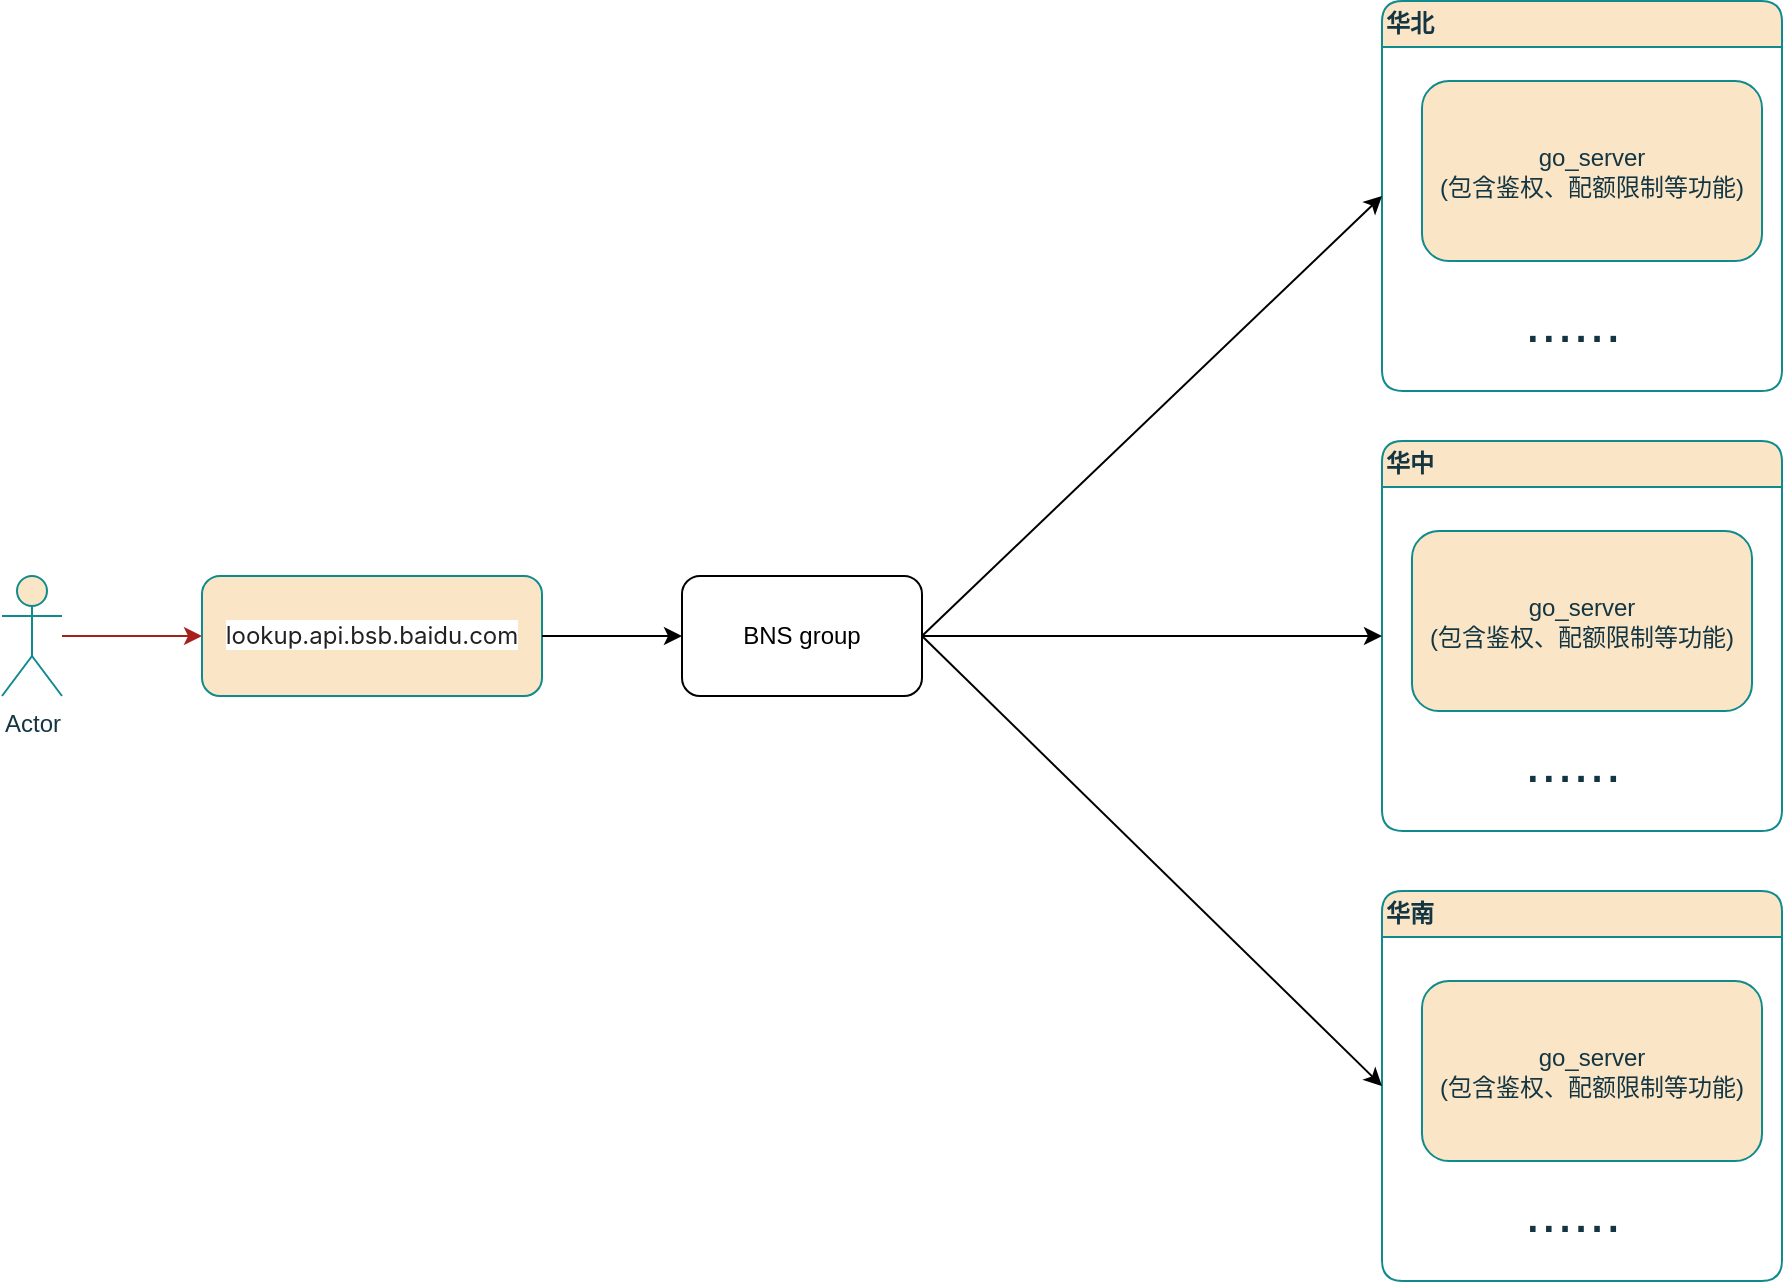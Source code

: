 <mxfile version="24.7.17">
  <diagram name="第 1 页" id="GIshXW5_Brh-tKpvZRBz">
    <mxGraphModel dx="2074" dy="1121" grid="1" gridSize="10" guides="1" tooltips="1" connect="1" arrows="1" fold="1" page="1" pageScale="1" pageWidth="3300" pageHeight="4681" math="0" shadow="0">
      <root>
        <mxCell id="0" />
        <mxCell id="1" parent="0" />
        <mxCell id="ijtOOCtE1cVueJehVMij-1" style="edgeStyle=orthogonalEdgeStyle;rounded=1;orthogonalLoop=1;jettySize=auto;html=1;entryX=0;entryY=0.5;entryDx=0;entryDy=0;labelBackgroundColor=none;strokeColor=#A8201A;fontColor=default;" edge="1" parent="1" source="ijtOOCtE1cVueJehVMij-2" target="ijtOOCtE1cVueJehVMij-3">
          <mxGeometry relative="1" as="geometry" />
        </mxCell>
        <mxCell id="ijtOOCtE1cVueJehVMij-2" value="Actor" style="shape=umlActor;verticalLabelPosition=bottom;verticalAlign=top;html=1;outlineConnect=0;rounded=1;labelBackgroundColor=none;fillColor=#FAE5C7;strokeColor=#0F8B8D;fontColor=#143642;" vertex="1" parent="1">
          <mxGeometry x="220" y="370" width="30" height="60" as="geometry" />
        </mxCell>
        <mxCell id="ijtOOCtE1cVueJehVMij-3" value="&lt;span style=&quot;color: rgb(33, 33, 33); font-family: Inter, system-ui, -apple-system, &amp;quot;system-ui&amp;quot;, &amp;quot;Segoe UI&amp;quot;, Roboto, Oxygen, Ubuntu, Cantarell, &amp;quot;Fira Sans&amp;quot;, &amp;quot;Droid Sans&amp;quot;, Helvetica, Arial, sans-serif; text-align: left; white-space-collapse: preserve; background-color: rgb(255, 255, 255);&quot;&gt;lookup.api.bsb.baidu.com&lt;/span&gt;" style="rounded=1;whiteSpace=wrap;html=1;labelBackgroundColor=none;fillColor=#FAE5C7;strokeColor=#0F8B8D;fontColor=#143642;" vertex="1" parent="1">
          <mxGeometry x="320" y="370" width="170" height="60" as="geometry" />
        </mxCell>
        <mxCell id="ijtOOCtE1cVueJehVMij-4" value="华北&amp;nbsp;" style="swimlane;whiteSpace=wrap;html=1;align=left;rounded=1;labelBackgroundColor=none;fillColor=#FAE5C7;strokeColor=#0F8B8D;fontColor=#143642;" vertex="1" parent="1">
          <mxGeometry x="910" y="82.5" width="200" height="195" as="geometry">
            <mxRectangle x="640" y="90" width="130" height="30" as="alternateBounds" />
          </mxGeometry>
        </mxCell>
        <mxCell id="ijtOOCtE1cVueJehVMij-5" value="go_server&lt;div&gt;(包含鉴权、配额限制等功能)&lt;/div&gt;" style="rounded=1;whiteSpace=wrap;html=1;labelBackgroundColor=none;fillColor=#FAE5C7;strokeColor=#0F8B8D;fontColor=#143642;" vertex="1" parent="ijtOOCtE1cVueJehVMij-4">
          <mxGeometry x="20" y="40" width="170" height="90" as="geometry" />
        </mxCell>
        <mxCell id="ijtOOCtE1cVueJehVMij-7" value="&lt;font style=&quot;font-size: 29px;&quot;&gt;......&lt;/font&gt;" style="text;html=1;align=center;verticalAlign=middle;resizable=0;points=[];autosize=1;strokeColor=none;fillColor=none;fontColor=#143642;" vertex="1" parent="ijtOOCtE1cVueJehVMij-4">
          <mxGeometry x="60" y="135" width="70" height="50" as="geometry" />
        </mxCell>
        <mxCell id="ijtOOCtE1cVueJehVMij-8" value="华中" style="swimlane;whiteSpace=wrap;html=1;align=left;rounded=1;labelBackgroundColor=none;fillColor=#FAE5C7;strokeColor=#0F8B8D;fontColor=#143642;" vertex="1" parent="1">
          <mxGeometry x="910" y="302.5" width="200" height="195" as="geometry">
            <mxRectangle x="640" y="90" width="130" height="30" as="alternateBounds" />
          </mxGeometry>
        </mxCell>
        <mxCell id="ijtOOCtE1cVueJehVMij-11" value="&lt;font style=&quot;font-size: 29px;&quot;&gt;......&lt;/font&gt;" style="text;html=1;align=center;verticalAlign=middle;resizable=0;points=[];autosize=1;strokeColor=none;fillColor=none;fontColor=#143642;" vertex="1" parent="ijtOOCtE1cVueJehVMij-8">
          <mxGeometry x="60" y="135" width="70" height="50" as="geometry" />
        </mxCell>
        <mxCell id="ijtOOCtE1cVueJehVMij-22" value="go_server&lt;div&gt;(包含鉴权、配额限制等功能)&lt;/div&gt;" style="rounded=1;whiteSpace=wrap;html=1;labelBackgroundColor=none;fillColor=#FAE5C7;strokeColor=#0F8B8D;fontColor=#143642;" vertex="1" parent="ijtOOCtE1cVueJehVMij-8">
          <mxGeometry x="15" y="45" width="170" height="90" as="geometry" />
        </mxCell>
        <mxCell id="ijtOOCtE1cVueJehVMij-12" value="华南" style="swimlane;whiteSpace=wrap;html=1;align=left;rounded=1;labelBackgroundColor=none;fillColor=#FAE5C7;strokeColor=#0F8B8D;fontColor=#143642;" vertex="1" parent="1">
          <mxGeometry x="910" y="527.5" width="200" height="195" as="geometry">
            <mxRectangle x="640" y="90" width="130" height="30" as="alternateBounds" />
          </mxGeometry>
        </mxCell>
        <mxCell id="ijtOOCtE1cVueJehVMij-15" value="&lt;font style=&quot;font-size: 29px;&quot;&gt;......&lt;/font&gt;" style="text;html=1;align=center;verticalAlign=middle;resizable=0;points=[];autosize=1;strokeColor=none;fillColor=none;fontColor=#143642;" vertex="1" parent="ijtOOCtE1cVueJehVMij-12">
          <mxGeometry x="60" y="135" width="70" height="50" as="geometry" />
        </mxCell>
        <mxCell id="ijtOOCtE1cVueJehVMij-23" value="go_server&lt;div&gt;(包含鉴权、配额限制等功能)&lt;/div&gt;" style="rounded=1;whiteSpace=wrap;html=1;labelBackgroundColor=none;fillColor=#FAE5C7;strokeColor=#0F8B8D;fontColor=#143642;" vertex="1" parent="ijtOOCtE1cVueJehVMij-12">
          <mxGeometry x="20" y="45" width="170" height="90" as="geometry" />
        </mxCell>
        <mxCell id="ijtOOCtE1cVueJehVMij-16" value="BNS group" style="rounded=1;whiteSpace=wrap;html=1;" vertex="1" parent="1">
          <mxGeometry x="560" y="370" width="120" height="60" as="geometry" />
        </mxCell>
        <mxCell id="ijtOOCtE1cVueJehVMij-17" value="" style="endArrow=classic;html=1;rounded=0;exitX=1;exitY=0.5;exitDx=0;exitDy=0;entryX=0;entryY=0.5;entryDx=0;entryDy=0;" edge="1" parent="1" source="ijtOOCtE1cVueJehVMij-3" target="ijtOOCtE1cVueJehVMij-16">
          <mxGeometry width="50" height="50" relative="1" as="geometry">
            <mxPoint x="620" y="600" as="sourcePoint" />
            <mxPoint x="670" y="550" as="targetPoint" />
          </mxGeometry>
        </mxCell>
        <mxCell id="ijtOOCtE1cVueJehVMij-19" value="" style="endArrow=classic;html=1;rounded=0;exitX=1;exitY=0.5;exitDx=0;exitDy=0;entryX=0;entryY=0.5;entryDx=0;entryDy=0;" edge="1" parent="1" source="ijtOOCtE1cVueJehVMij-16" target="ijtOOCtE1cVueJehVMij-4">
          <mxGeometry width="50" height="50" relative="1" as="geometry">
            <mxPoint x="340" y="550" as="sourcePoint" />
            <mxPoint x="390" y="500" as="targetPoint" />
          </mxGeometry>
        </mxCell>
        <mxCell id="ijtOOCtE1cVueJehVMij-20" value="" style="endArrow=classic;html=1;rounded=0;exitX=1;exitY=0.5;exitDx=0;exitDy=0;entryX=0;entryY=0.5;entryDx=0;entryDy=0;" edge="1" parent="1" source="ijtOOCtE1cVueJehVMij-16" target="ijtOOCtE1cVueJehVMij-8">
          <mxGeometry width="50" height="50" relative="1" as="geometry">
            <mxPoint x="690" y="410" as="sourcePoint" />
            <mxPoint x="920" y="190" as="targetPoint" />
          </mxGeometry>
        </mxCell>
        <mxCell id="ijtOOCtE1cVueJehVMij-21" value="" style="endArrow=classic;html=1;rounded=0;entryX=0;entryY=0.5;entryDx=0;entryDy=0;" edge="1" parent="1" target="ijtOOCtE1cVueJehVMij-12">
          <mxGeometry width="50" height="50" relative="1" as="geometry">
            <mxPoint x="680" y="400" as="sourcePoint" />
            <mxPoint x="930" y="200" as="targetPoint" />
          </mxGeometry>
        </mxCell>
      </root>
    </mxGraphModel>
  </diagram>
</mxfile>
